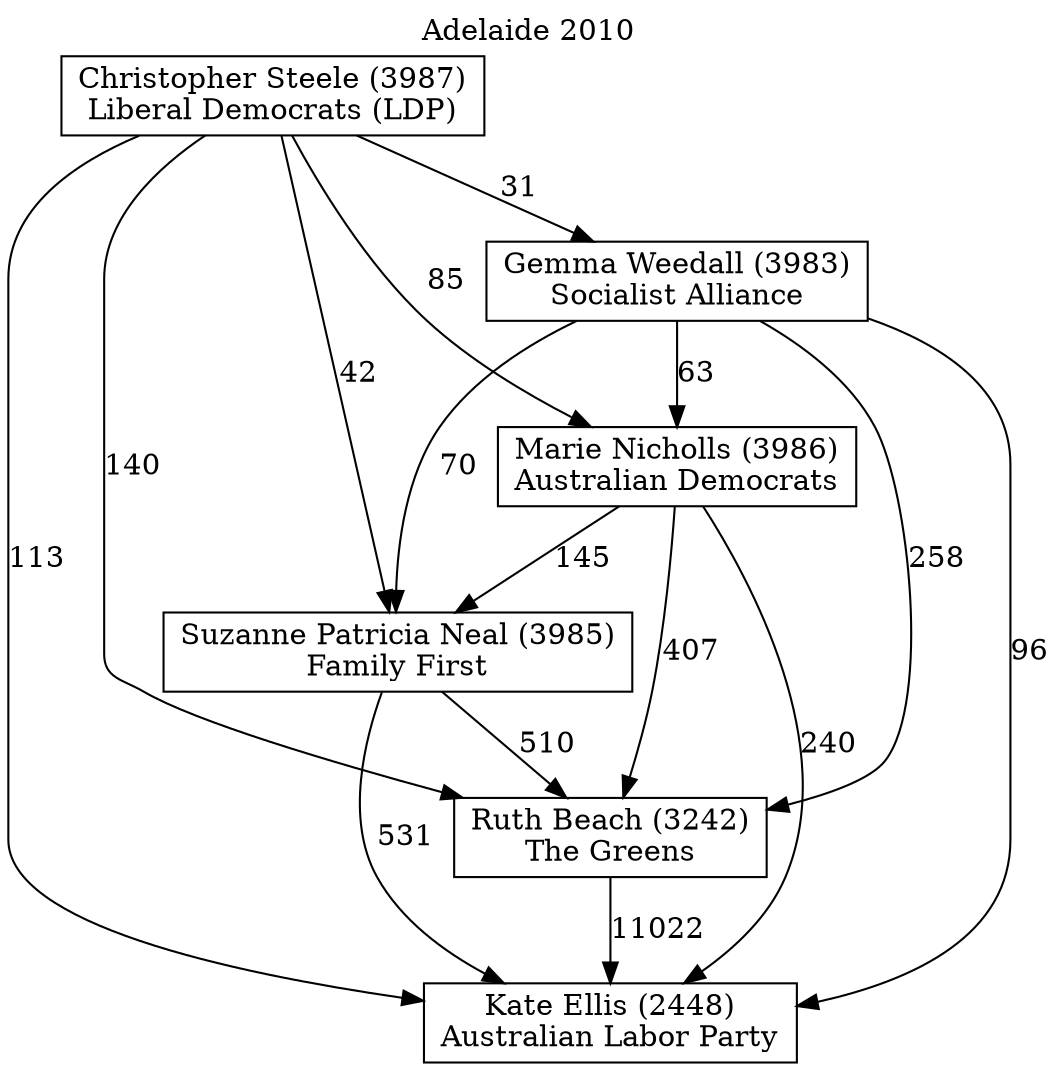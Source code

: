 // House preference flow
digraph "Kate Ellis (2448)_Adelaide_2010" {
	graph [label="Adelaide 2010" labelloc=t mclimit=10]
	node [shape=box]
	"Christopher Steele (3987)" [label="Christopher Steele (3987)
Liberal Democrats (LDP)"]
	"Gemma Weedall (3983)" [label="Gemma Weedall (3983)
Socialist Alliance"]
	"Kate Ellis (2448)" [label="Kate Ellis (2448)
Australian Labor Party"]
	"Marie Nicholls (3986)" [label="Marie Nicholls (3986)
Australian Democrats"]
	"Ruth Beach (3242)" [label="Ruth Beach (3242)
The Greens"]
	"Suzanne Patricia Neal (3985)" [label="Suzanne Patricia Neal (3985)
Family First"]
	"Christopher Steele (3987)" -> "Gemma Weedall (3983)" [label=31]
	"Christopher Steele (3987)" -> "Kate Ellis (2448)" [label=113]
	"Christopher Steele (3987)" -> "Marie Nicholls (3986)" [label=85]
	"Christopher Steele (3987)" -> "Ruth Beach (3242)" [label=140]
	"Christopher Steele (3987)" -> "Suzanne Patricia Neal (3985)" [label=42]
	"Gemma Weedall (3983)" -> "Kate Ellis (2448)" [label=96]
	"Gemma Weedall (3983)" -> "Marie Nicholls (3986)" [label=63]
	"Gemma Weedall (3983)" -> "Ruth Beach (3242)" [label=258]
	"Gemma Weedall (3983)" -> "Suzanne Patricia Neal (3985)" [label=70]
	"Marie Nicholls (3986)" -> "Kate Ellis (2448)" [label=240]
	"Marie Nicholls (3986)" -> "Ruth Beach (3242)" [label=407]
	"Marie Nicholls (3986)" -> "Suzanne Patricia Neal (3985)" [label=145]
	"Ruth Beach (3242)" -> "Kate Ellis (2448)" [label=11022]
	"Suzanne Patricia Neal (3985)" -> "Kate Ellis (2448)" [label=531]
	"Suzanne Patricia Neal (3985)" -> "Ruth Beach (3242)" [label=510]
}
